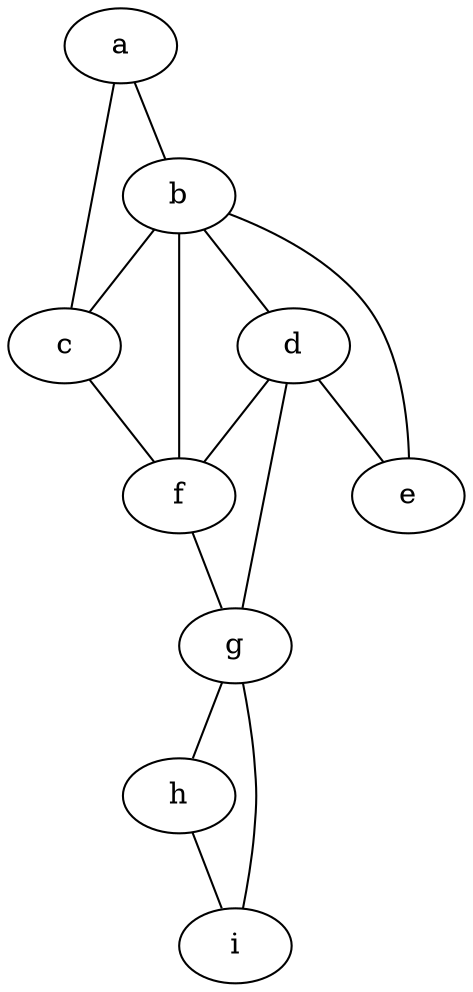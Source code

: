strict graph G {
  1 [ label="a" ];
  2 [ label="b" ];
  3 [ label="c" ];
  4 [ label="d" ];
  5 [ label="e" ];
  6 [ label="f" ];
  7 [ label="g" ];
  8 [ label="h" ];
  9 [ label="i" ];
  1 -- 2;
  1 -- 3;
  2 -- 3;
  2 -- 4;
  2 -- 5;
  4 -- 5;
  2 -- 6;
  3 -- 6;
  7 -- 8;
  7 -- 9;
  8 -- 9;
  4 -- 6;
  4 -- 7;
  6 -- 7;
}
